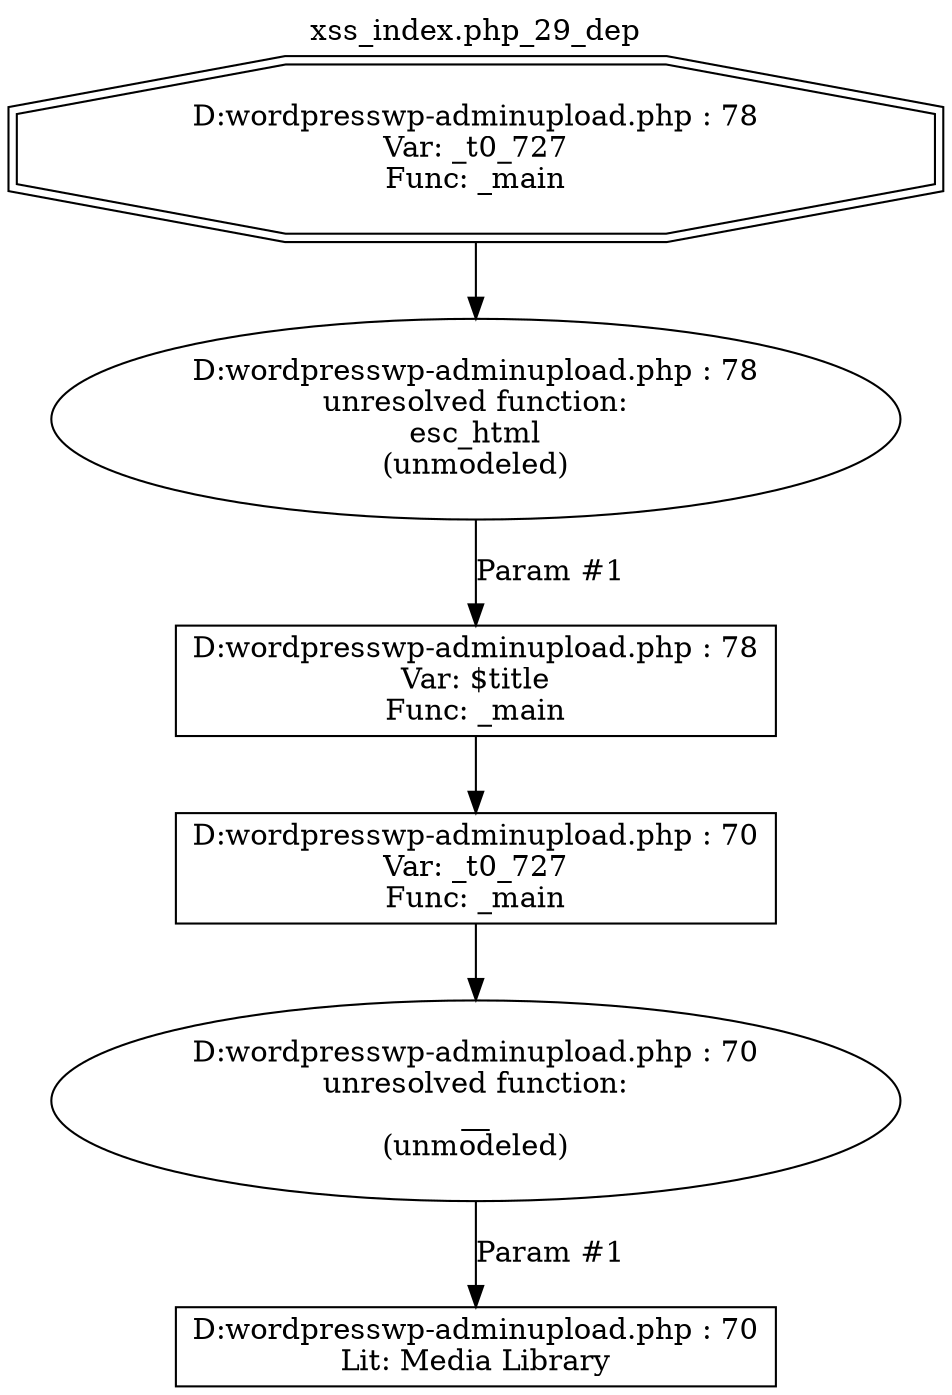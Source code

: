 digraph cfg {
  label="xss_index.php_29_dep";
  labelloc=t;
  n1 [shape=doubleoctagon, label="D:\wordpress\wp-admin\upload.php : 78\nVar: _t0_727\nFunc: _main\n"];
  n2 [shape=ellipse, label="D:\wordpress\wp-admin\upload.php : 78\nunresolved function:\nesc_html\n(unmodeled)\n"];
  n3 [shape=box, label="D:\wordpress\wp-admin\upload.php : 78\nVar: $title\nFunc: _main\n"];
  n4 [shape=box, label="D:\wordpress\wp-admin\upload.php : 70\nVar: _t0_727\nFunc: _main\n"];
  n5 [shape=ellipse, label="D:\wordpress\wp-admin\upload.php : 70\nunresolved function:\n__\n(unmodeled)\n"];
  n6 [shape=box, label="D:\wordpress\wp-admin\upload.php : 70\nLit: Media Library\n"];
  n1 -> n2;
  n4 -> n5;
  n5 -> n6[label="Param #1"];
  n3 -> n4;
  n2 -> n3[label="Param #1"];
}
